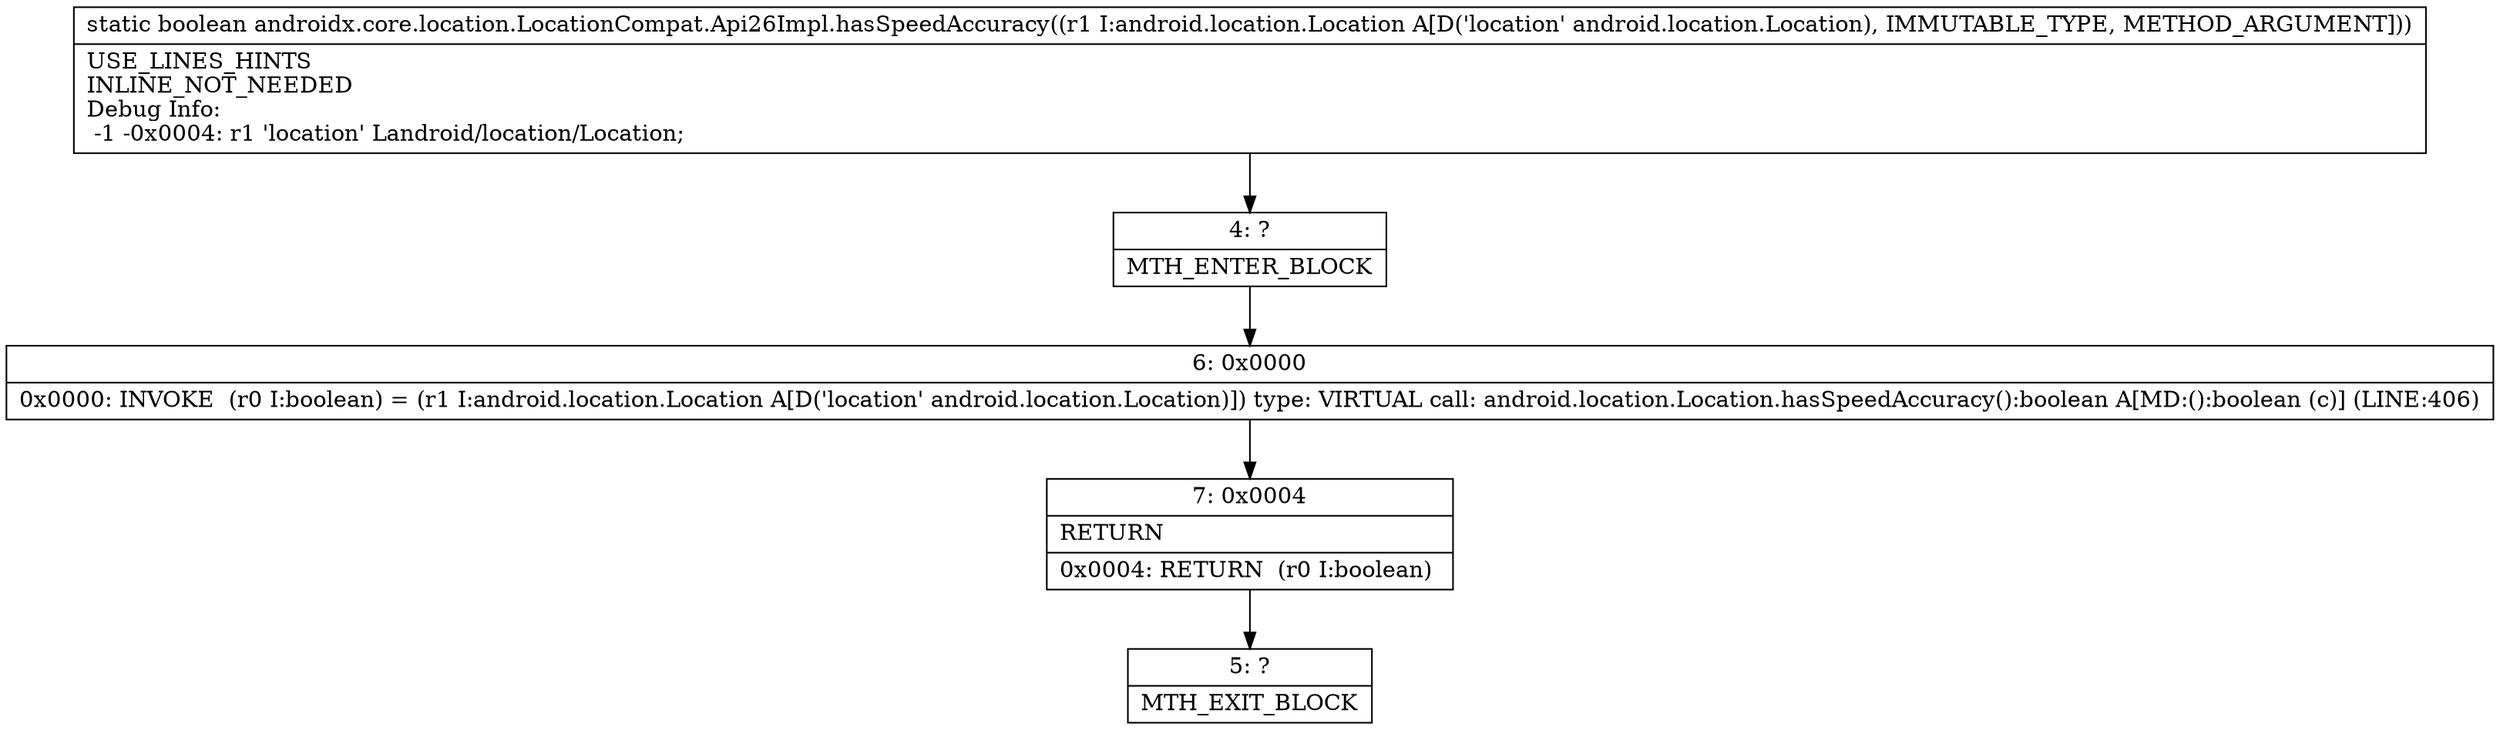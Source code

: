 digraph "CFG forandroidx.core.location.LocationCompat.Api26Impl.hasSpeedAccuracy(Landroid\/location\/Location;)Z" {
Node_4 [shape=record,label="{4\:\ ?|MTH_ENTER_BLOCK\l}"];
Node_6 [shape=record,label="{6\:\ 0x0000|0x0000: INVOKE  (r0 I:boolean) = (r1 I:android.location.Location A[D('location' android.location.Location)]) type: VIRTUAL call: android.location.Location.hasSpeedAccuracy():boolean A[MD:():boolean (c)] (LINE:406)\l}"];
Node_7 [shape=record,label="{7\:\ 0x0004|RETURN\l|0x0004: RETURN  (r0 I:boolean) \l}"];
Node_5 [shape=record,label="{5\:\ ?|MTH_EXIT_BLOCK\l}"];
MethodNode[shape=record,label="{static boolean androidx.core.location.LocationCompat.Api26Impl.hasSpeedAccuracy((r1 I:android.location.Location A[D('location' android.location.Location), IMMUTABLE_TYPE, METHOD_ARGUMENT]))  | USE_LINES_HINTS\lINLINE_NOT_NEEDED\lDebug Info:\l  \-1 \-0x0004: r1 'location' Landroid\/location\/Location;\l}"];
MethodNode -> Node_4;Node_4 -> Node_6;
Node_6 -> Node_7;
Node_7 -> Node_5;
}

